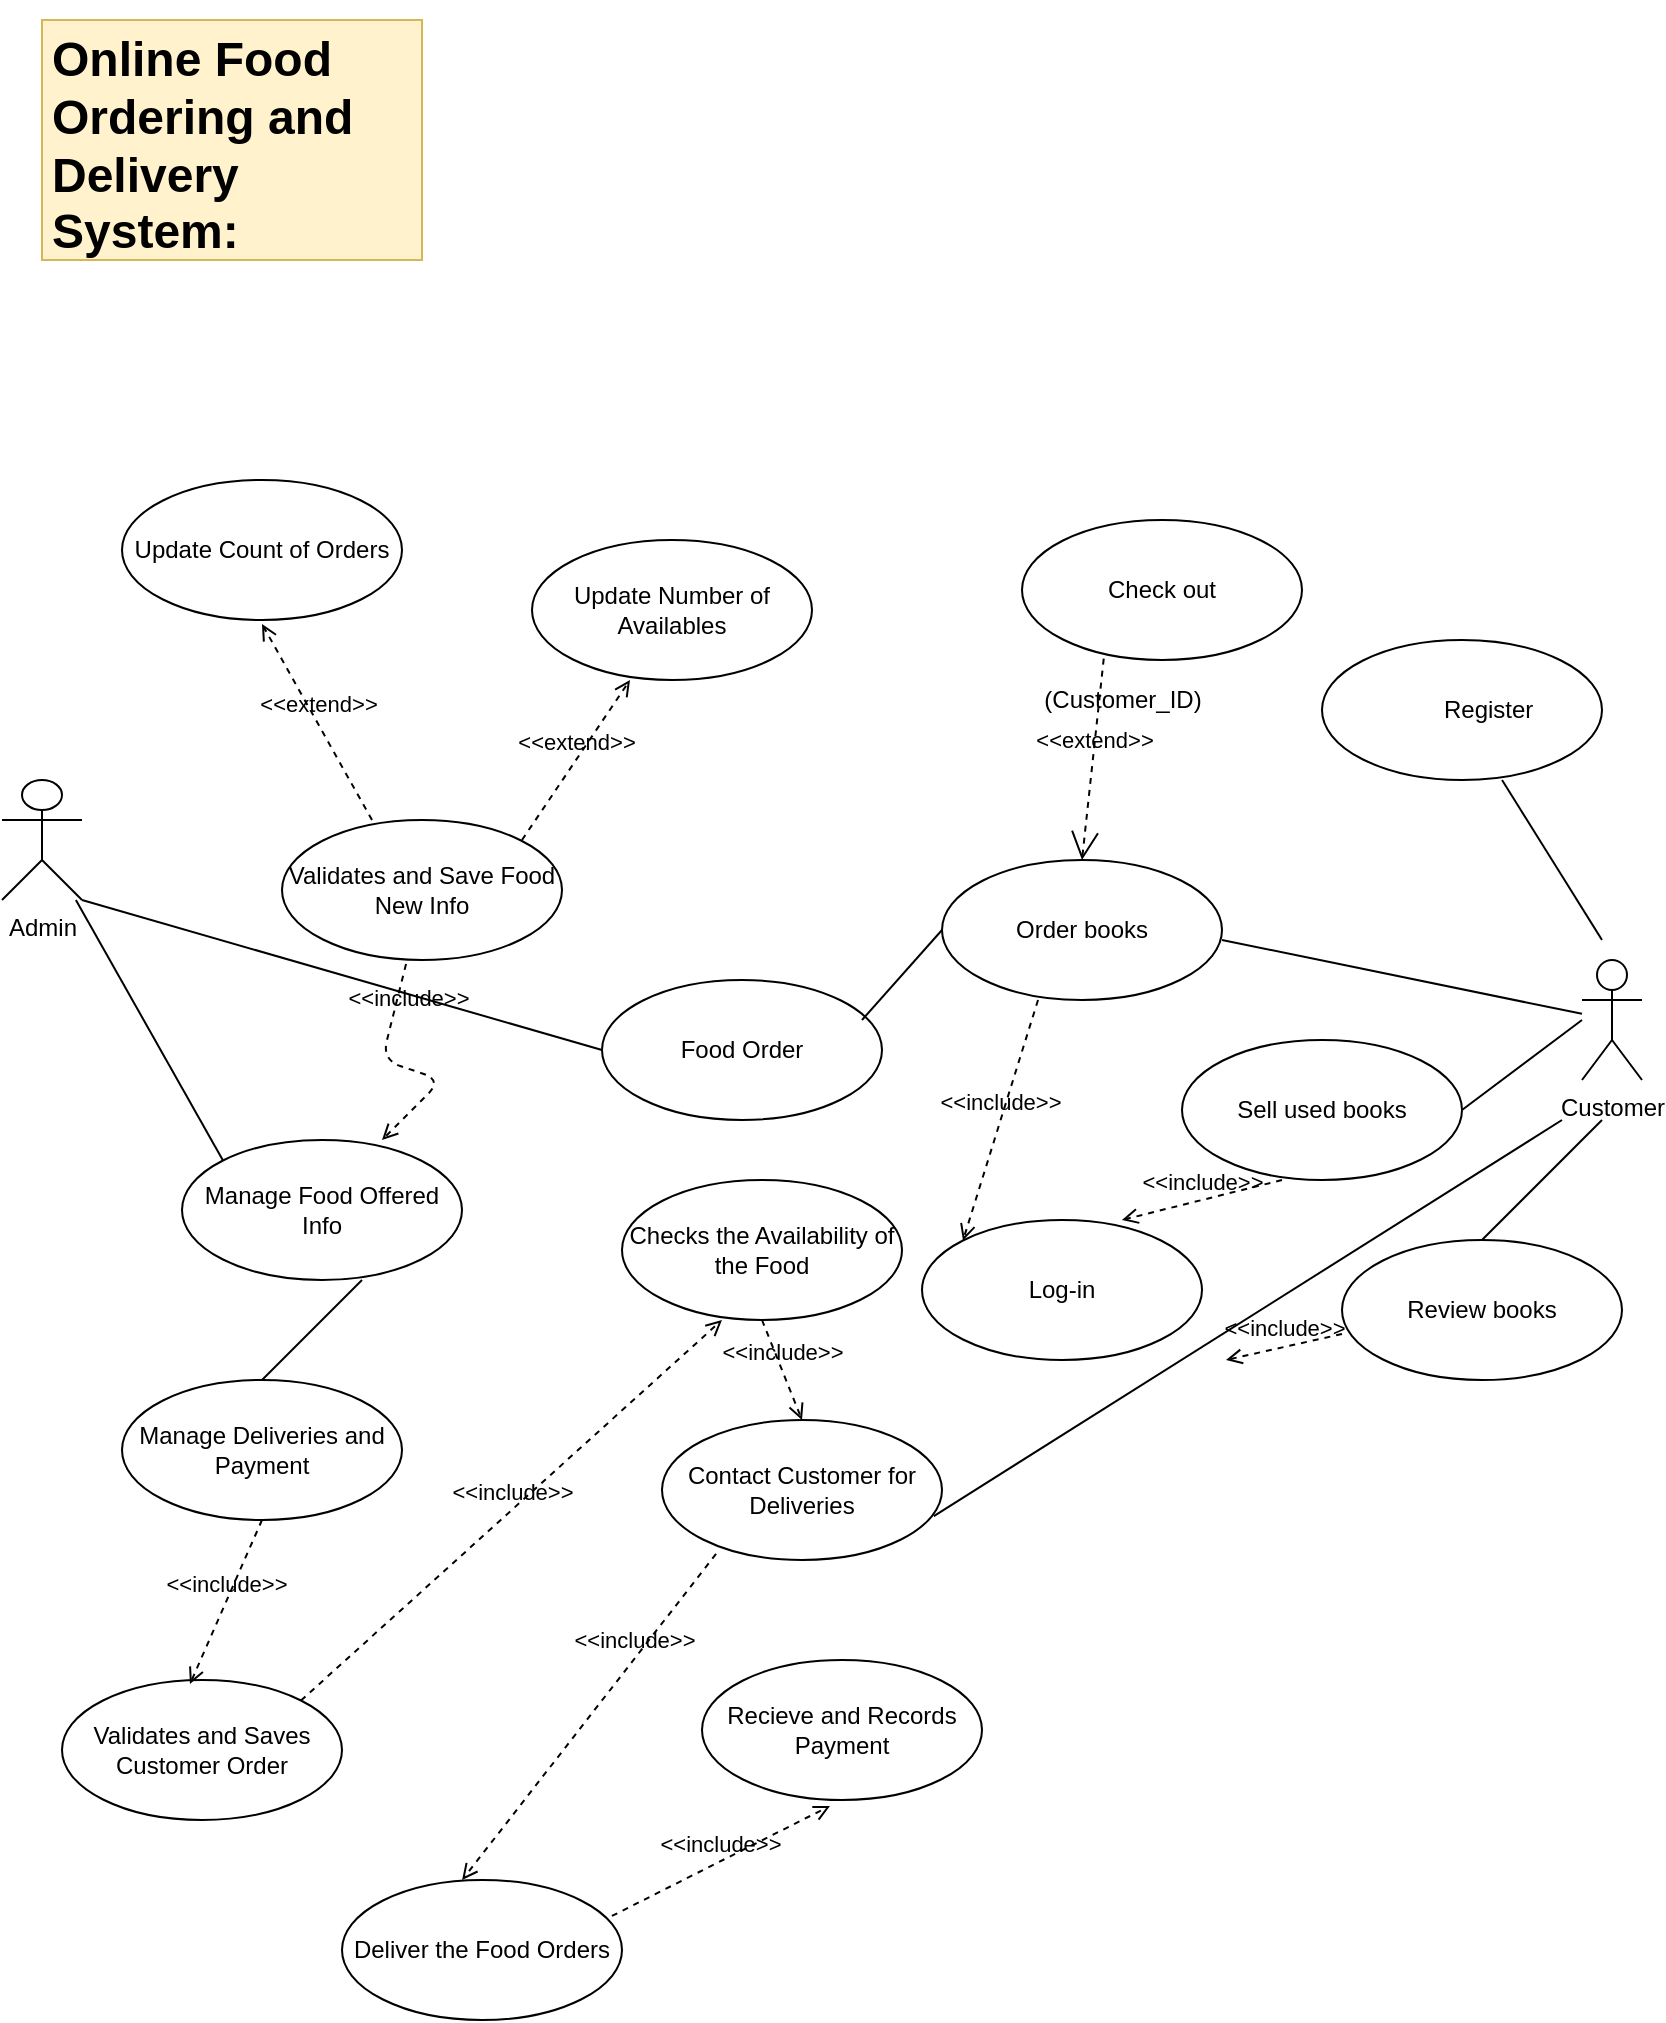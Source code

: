 <mxfile version="14.9.6" type="device"><diagram id="QTAlbMgjsJDo9aO0pHoW" name="Page-1"><mxGraphModel dx="868" dy="1610" grid="1" gridSize="10" guides="1" tooltips="1" connect="1" arrows="1" fold="1" page="1" pageScale="1" pageWidth="850" pageHeight="1100" math="0" shadow="0"><root><mxCell id="0"/><mxCell id="1" parent="0"/><mxCell id="kmAXkn19PngJ2kYjx0pL-3" value="Update Count of Orders" style="ellipse;whiteSpace=wrap;html=1;" vertex="1" parent="1"><mxGeometry x="80" y="70" width="140" height="70" as="geometry"/></mxCell><mxCell id="kmAXkn19PngJ2kYjx0pL-7" value="Admin" style="shape=umlActor;verticalLabelPosition=bottom;verticalAlign=top;html=1;outlineConnect=0;" vertex="1" parent="1"><mxGeometry x="20" y="220" width="40" height="60" as="geometry"/></mxCell><mxCell id="kmAXkn19PngJ2kYjx0pL-8" value="Validates and Save Food New Info" style="ellipse;whiteSpace=wrap;html=1;" vertex="1" parent="1"><mxGeometry x="160" y="240" width="140" height="70" as="geometry"/></mxCell><mxCell id="kmAXkn19PngJ2kYjx0pL-21" value="&amp;lt;&amp;lt;extend&amp;gt;&amp;gt;" style="html=1;verticalAlign=bottom;labelBackgroundColor=none;endArrow=open;endFill=0;dashed=1;" edge="1" parent="1"><mxGeometry width="160" relative="1" as="geometry"><mxPoint x="205" y="240" as="sourcePoint"/><mxPoint x="150" y="142" as="targetPoint"/></mxGeometry></mxCell><mxCell id="kmAXkn19PngJ2kYjx0pL-23" value="&amp;lt;&amp;lt;include&amp;gt;&amp;gt;" style="html=1;verticalAlign=bottom;labelBackgroundColor=none;endArrow=open;endFill=0;dashed=1;exitX=0.443;exitY=1.029;exitDx=0;exitDy=0;exitPerimeter=0;" edge="1" parent="1" source="kmAXkn19PngJ2kYjx0pL-8"><mxGeometry x="-0.586" y="7" width="160" relative="1" as="geometry"><mxPoint x="370" y="260" as="sourcePoint"/><mxPoint x="210" y="400" as="targetPoint"/><Array as="points"><mxPoint x="210" y="360"/><mxPoint x="240" y="370"/></Array><mxPoint as="offset"/></mxGeometry></mxCell><mxCell id="kmAXkn19PngJ2kYjx0pL-24" value="Manage Food Offered Info" style="ellipse;whiteSpace=wrap;html=1;" vertex="1" parent="1"><mxGeometry x="110" y="400" width="140" height="70" as="geometry"/></mxCell><mxCell id="kmAXkn19PngJ2kYjx0pL-27" value="Update Number of Availables" style="ellipse;whiteSpace=wrap;html=1;" vertex="1" parent="1"><mxGeometry x="285" y="100" width="140" height="70" as="geometry"/></mxCell><mxCell id="kmAXkn19PngJ2kYjx0pL-28" value="&amp;lt;&amp;lt;extend&amp;gt;&amp;gt;" style="html=1;verticalAlign=bottom;labelBackgroundColor=none;endArrow=open;endFill=0;dashed=1;entryX=0.35;entryY=1;entryDx=0;entryDy=0;entryPerimeter=0;" edge="1" parent="1" target="kmAXkn19PngJ2kYjx0pL-27"><mxGeometry width="160" relative="1" as="geometry"><mxPoint x="280" y="250" as="sourcePoint"/><mxPoint x="440" y="250" as="targetPoint"/></mxGeometry></mxCell><mxCell id="kmAXkn19PngJ2kYjx0pL-34" value="Customer" style="shape=umlActor;verticalLabelPosition=bottom;verticalAlign=top;html=1;outlineConnect=0;" vertex="1" parent="1"><mxGeometry x="810" y="310" width="30" height="60" as="geometry"/></mxCell><mxCell id="kmAXkn19PngJ2kYjx0pL-35" value="&lt;span style=&quot;white-space: pre&quot;&gt;&#9;&lt;/span&gt;Register" style="ellipse;whiteSpace=wrap;html=1;" vertex="1" parent="1"><mxGeometry x="680" y="150" width="140" height="70" as="geometry"/></mxCell><mxCell id="kmAXkn19PngJ2kYjx0pL-36" value="Order books" style="ellipse;whiteSpace=wrap;html=1;" vertex="1" parent="1"><mxGeometry x="490" y="260" width="140" height="70" as="geometry"/></mxCell><mxCell id="kmAXkn19PngJ2kYjx0pL-37" value="Sell used books" style="ellipse;whiteSpace=wrap;html=1;" vertex="1" parent="1"><mxGeometry x="610" y="350" width="140" height="70" as="geometry"/></mxCell><mxCell id="kmAXkn19PngJ2kYjx0pL-38" value="Review books" style="ellipse;whiteSpace=wrap;html=1;" vertex="1" parent="1"><mxGeometry x="690" y="450" width="140" height="70" as="geometry"/></mxCell><mxCell id="kmAXkn19PngJ2kYjx0pL-45" value="Log-in" style="ellipse;whiteSpace=wrap;html=1;" vertex="1" parent="1"><mxGeometry x="480" y="440" width="140" height="70" as="geometry"/></mxCell><mxCell id="kmAXkn19PngJ2kYjx0pL-46" value="Check out" style="ellipse;whiteSpace=wrap;html=1;" vertex="1" parent="1"><mxGeometry x="530" y="90" width="140" height="70" as="geometry"/></mxCell><mxCell id="kmAXkn19PngJ2kYjx0pL-47" value="&amp;lt;&amp;lt;include&amp;gt;&amp;gt;" style="html=1;verticalAlign=bottom;labelBackgroundColor=none;endArrow=open;endFill=0;dashed=1;entryX=0.714;entryY=0;entryDx=0;entryDy=0;entryPerimeter=0;" edge="1" parent="1" target="kmAXkn19PngJ2kYjx0pL-45"><mxGeometry width="160" relative="1" as="geometry"><mxPoint x="660" y="420" as="sourcePoint"/><mxPoint x="820" y="420" as="targetPoint"/></mxGeometry></mxCell><mxCell id="kmAXkn19PngJ2kYjx0pL-48" value="&amp;lt;&amp;lt;include&amp;gt;&amp;gt;" style="html=1;verticalAlign=bottom;labelBackgroundColor=none;endArrow=open;endFill=0;dashed=1;" edge="1" parent="1"><mxGeometry width="160" relative="1" as="geometry"><mxPoint x="690" y="497" as="sourcePoint"/><mxPoint x="632" y="510" as="targetPoint"/></mxGeometry></mxCell><mxCell id="kmAXkn19PngJ2kYjx0pL-49" value="&amp;lt;&amp;lt;include&amp;gt;&amp;gt;" style="html=1;verticalAlign=bottom;labelBackgroundColor=none;endArrow=open;endFill=0;dashed=1;entryX=0;entryY=0;entryDx=0;entryDy=0;exitX=0.343;exitY=1;exitDx=0;exitDy=0;exitPerimeter=0;" edge="1" parent="1" source="kmAXkn19PngJ2kYjx0pL-36" target="kmAXkn19PngJ2kYjx0pL-45"><mxGeometry width="160" relative="1" as="geometry"><mxPoint x="370" y="340" as="sourcePoint"/><mxPoint x="530" y="340" as="targetPoint"/></mxGeometry></mxCell><mxCell id="kmAXkn19PngJ2kYjx0pL-50" value="&amp;lt;&amp;lt;extend&amp;gt;&amp;gt;" style="edgeStyle=none;html=1;startArrow=open;endArrow=none;startSize=12;verticalAlign=bottom;dashed=1;labelBackgroundColor=none;entryX=0.293;entryY=0.971;entryDx=0;entryDy=0;entryPerimeter=0;exitX=0.5;exitY=0;exitDx=0;exitDy=0;" edge="1" parent="1" source="kmAXkn19PngJ2kYjx0pL-36" target="kmAXkn19PngJ2kYjx0pL-46"><mxGeometry width="160" relative="1" as="geometry"><mxPoint x="390" y="240" as="sourcePoint"/><mxPoint x="550" y="240" as="targetPoint"/></mxGeometry></mxCell><mxCell id="kmAXkn19PngJ2kYjx0pL-51" value="(Customer_ID)" style="text;html=1;align=center;verticalAlign=middle;resizable=0;points=[];autosize=1;strokeColor=none;" vertex="1" parent="1"><mxGeometry x="535" y="170" width="90" height="20" as="geometry"/></mxCell><mxCell id="kmAXkn19PngJ2kYjx0pL-52" value="Checks the Availability of the Food" style="ellipse;whiteSpace=wrap;html=1;" vertex="1" parent="1"><mxGeometry x="330" y="420" width="140" height="70" as="geometry"/></mxCell><mxCell id="kmAXkn19PngJ2kYjx0pL-53" value="Contact Customer for Deliveries" style="ellipse;whiteSpace=wrap;html=1;" vertex="1" parent="1"><mxGeometry x="350" y="540" width="140" height="70" as="geometry"/></mxCell><mxCell id="kmAXkn19PngJ2kYjx0pL-54" value="Recieve and Records Payment" style="ellipse;whiteSpace=wrap;html=1;" vertex="1" parent="1"><mxGeometry x="370" y="660" width="140" height="70" as="geometry"/></mxCell><mxCell id="kmAXkn19PngJ2kYjx0pL-55" value="Manage Deliveries and Payment" style="ellipse;whiteSpace=wrap;html=1;" vertex="1" parent="1"><mxGeometry x="80" y="520" width="140" height="70" as="geometry"/></mxCell><mxCell id="kmAXkn19PngJ2kYjx0pL-56" value="Validates and Saves Customer Order" style="ellipse;whiteSpace=wrap;html=1;" vertex="1" parent="1"><mxGeometry x="50" y="670" width="140" height="70" as="geometry"/></mxCell><mxCell id="kmAXkn19PngJ2kYjx0pL-57" value="Deliver the Food Orders" style="ellipse;whiteSpace=wrap;html=1;" vertex="1" parent="1"><mxGeometry x="190" y="770" width="140" height="70" as="geometry"/></mxCell><mxCell id="kmAXkn19PngJ2kYjx0pL-64" value="&amp;lt;&amp;lt;include&amp;gt;&amp;gt;" style="html=1;verticalAlign=bottom;labelBackgroundColor=none;endArrow=open;endFill=0;dashed=1;entryX=0.357;entryY=1;entryDx=0;entryDy=0;entryPerimeter=0;exitX=1;exitY=0;exitDx=0;exitDy=0;" edge="1" parent="1" source="kmAXkn19PngJ2kYjx0pL-56" target="kmAXkn19PngJ2kYjx0pL-52"><mxGeometry width="160" relative="1" as="geometry"><mxPoint x="220" y="530" as="sourcePoint"/><mxPoint x="380" y="530" as="targetPoint"/></mxGeometry></mxCell><mxCell id="kmAXkn19PngJ2kYjx0pL-65" value="&amp;lt;&amp;lt;include&amp;gt;&amp;gt;" style="html=1;verticalAlign=bottom;labelBackgroundColor=none;endArrow=open;endFill=0;dashed=1;exitX=0.5;exitY=1;exitDx=0;exitDy=0;entryX=0.5;entryY=0;entryDx=0;entryDy=0;" edge="1" parent="1" source="kmAXkn19PngJ2kYjx0pL-52" target="kmAXkn19PngJ2kYjx0pL-53"><mxGeometry width="160" relative="1" as="geometry"><mxPoint x="340" y="520" as="sourcePoint"/><mxPoint x="500" y="520" as="targetPoint"/></mxGeometry></mxCell><mxCell id="kmAXkn19PngJ2kYjx0pL-66" value="&amp;lt;&amp;lt;include&amp;gt;&amp;gt;" style="html=1;verticalAlign=bottom;labelBackgroundColor=none;endArrow=open;endFill=0;dashed=1;entryX=0.429;entryY=0;entryDx=0;entryDy=0;entryPerimeter=0;exitX=0.193;exitY=0.957;exitDx=0;exitDy=0;exitPerimeter=0;" edge="1" parent="1" source="kmAXkn19PngJ2kYjx0pL-53" target="kmAXkn19PngJ2kYjx0pL-57"><mxGeometry x="-0.355" width="160" relative="1" as="geometry"><mxPoint x="230" y="630" as="sourcePoint"/><mxPoint x="390" y="630" as="targetPoint"/><mxPoint as="offset"/></mxGeometry></mxCell><mxCell id="kmAXkn19PngJ2kYjx0pL-67" value="&amp;lt;&amp;lt;include&amp;gt;&amp;gt;" style="html=1;verticalAlign=bottom;labelBackgroundColor=none;endArrow=open;endFill=0;dashed=1;entryX=0.457;entryY=0.029;entryDx=0;entryDy=0;entryPerimeter=0;exitX=0.5;exitY=1;exitDx=0;exitDy=0;" edge="1" parent="1" source="kmAXkn19PngJ2kYjx0pL-55" target="kmAXkn19PngJ2kYjx0pL-56"><mxGeometry width="160" relative="1" as="geometry"><mxPoint x="70" y="620" as="sourcePoint"/><mxPoint x="230" y="620" as="targetPoint"/></mxGeometry></mxCell><mxCell id="kmAXkn19PngJ2kYjx0pL-69" value="&amp;lt;&amp;lt;include&amp;gt;&amp;gt;" style="html=1;verticalAlign=bottom;labelBackgroundColor=none;endArrow=open;endFill=0;dashed=1;entryX=0.457;entryY=1.043;entryDx=0;entryDy=0;entryPerimeter=0;exitX=0.964;exitY=0.257;exitDx=0;exitDy=0;exitPerimeter=0;" edge="1" parent="1" source="kmAXkn19PngJ2kYjx0pL-57" target="kmAXkn19PngJ2kYjx0pL-54"><mxGeometry width="160" relative="1" as="geometry"><mxPoint x="390" y="790" as="sourcePoint"/><mxPoint x="550" y="790" as="targetPoint"/></mxGeometry></mxCell><mxCell id="kmAXkn19PngJ2kYjx0pL-72" value="&lt;h1&gt;Online Food Ordering and Delivery System:&lt;/h1&gt;" style="text;html=1;strokeColor=#d6b656;spacing=5;spacingTop=-20;whiteSpace=wrap;overflow=hidden;rounded=0;fillColor=#FFF2CC;" vertex="1" parent="1"><mxGeometry x="40" y="-160" width="190" height="120" as="geometry"/></mxCell><mxCell id="kmAXkn19PngJ2kYjx0pL-74" value="Food Order" style="ellipse;whiteSpace=wrap;html=1;fillColor=#FFFFFF;" vertex="1" parent="1"><mxGeometry x="320" y="320" width="140" height="70" as="geometry"/></mxCell><mxCell id="kmAXkn19PngJ2kYjx0pL-75" value="" style="endArrow=none;html=1;entryX=0;entryY=0.5;entryDx=0;entryDy=0;" edge="1" parent="1" target="kmAXkn19PngJ2kYjx0pL-36"><mxGeometry width="50" height="50" relative="1" as="geometry"><mxPoint x="450" y="340" as="sourcePoint"/><mxPoint x="500" y="280" as="targetPoint"/></mxGeometry></mxCell><mxCell id="kmAXkn19PngJ2kYjx0pL-77" value="" style="endArrow=none;html=1;exitX=0;exitY=0;exitDx=0;exitDy=0;" edge="1" parent="1" source="kmAXkn19PngJ2kYjx0pL-24" target="kmAXkn19PngJ2kYjx0pL-7"><mxGeometry width="50" height="50" relative="1" as="geometry"><mxPoint x="120" y="390" as="sourcePoint"/><mxPoint x="110" y="320" as="targetPoint"/></mxGeometry></mxCell><mxCell id="kmAXkn19PngJ2kYjx0pL-78" value="" style="endArrow=none;html=1;" edge="1" parent="1"><mxGeometry width="50" height="50" relative="1" as="geometry"><mxPoint x="150" y="520" as="sourcePoint"/><mxPoint x="200" y="470" as="targetPoint"/></mxGeometry></mxCell><mxCell id="kmAXkn19PngJ2kYjx0pL-79" value="" style="endArrow=none;html=1;exitX=0.5;exitY=0;exitDx=0;exitDy=0;" edge="1" parent="1" source="kmAXkn19PngJ2kYjx0pL-38"><mxGeometry width="50" height="50" relative="1" as="geometry"><mxPoint x="790" y="360" as="sourcePoint"/><mxPoint x="820" y="390" as="targetPoint"/></mxGeometry></mxCell><mxCell id="kmAXkn19PngJ2kYjx0pL-80" value="" style="endArrow=none;html=1;exitX=0.971;exitY=0.686;exitDx=0;exitDy=0;exitPerimeter=0;" edge="1" parent="1" source="kmAXkn19PngJ2kYjx0pL-53"><mxGeometry width="50" height="50" relative="1" as="geometry"><mxPoint x="490" y="600" as="sourcePoint"/><mxPoint x="800" y="390" as="targetPoint"/></mxGeometry></mxCell><mxCell id="kmAXkn19PngJ2kYjx0pL-81" value="" style="endArrow=none;html=1;entryX=0.643;entryY=1;entryDx=0;entryDy=0;entryPerimeter=0;" edge="1" parent="1" target="kmAXkn19PngJ2kYjx0pL-35"><mxGeometry width="50" height="50" relative="1" as="geometry"><mxPoint x="820" y="300" as="sourcePoint"/><mxPoint x="790" y="230" as="targetPoint"/></mxGeometry></mxCell><mxCell id="kmAXkn19PngJ2kYjx0pL-82" value="" style="endArrow=none;html=1;" edge="1" parent="1" target="kmAXkn19PngJ2kYjx0pL-34"><mxGeometry width="50" height="50" relative="1" as="geometry"><mxPoint x="630" y="300" as="sourcePoint"/><mxPoint x="720" y="290" as="targetPoint"/></mxGeometry></mxCell><mxCell id="kmAXkn19PngJ2kYjx0pL-83" value="" style="endArrow=none;html=1;exitX=1;exitY=0.5;exitDx=0;exitDy=0;" edge="1" parent="1" source="kmAXkn19PngJ2kYjx0pL-37"><mxGeometry width="50" height="50" relative="1" as="geometry"><mxPoint x="760" y="390" as="sourcePoint"/><mxPoint x="810" y="340" as="targetPoint"/></mxGeometry></mxCell><mxCell id="kmAXkn19PngJ2kYjx0pL-84" value="" style="endArrow=none;html=1;entryX=0;entryY=0.5;entryDx=0;entryDy=0;" edge="1" parent="1" target="kmAXkn19PngJ2kYjx0pL-74"><mxGeometry width="50" height="50" relative="1" as="geometry"><mxPoint x="60" y="280" as="sourcePoint"/><mxPoint x="170" y="280" as="targetPoint"/></mxGeometry></mxCell></root></mxGraphModel></diagram></mxfile>